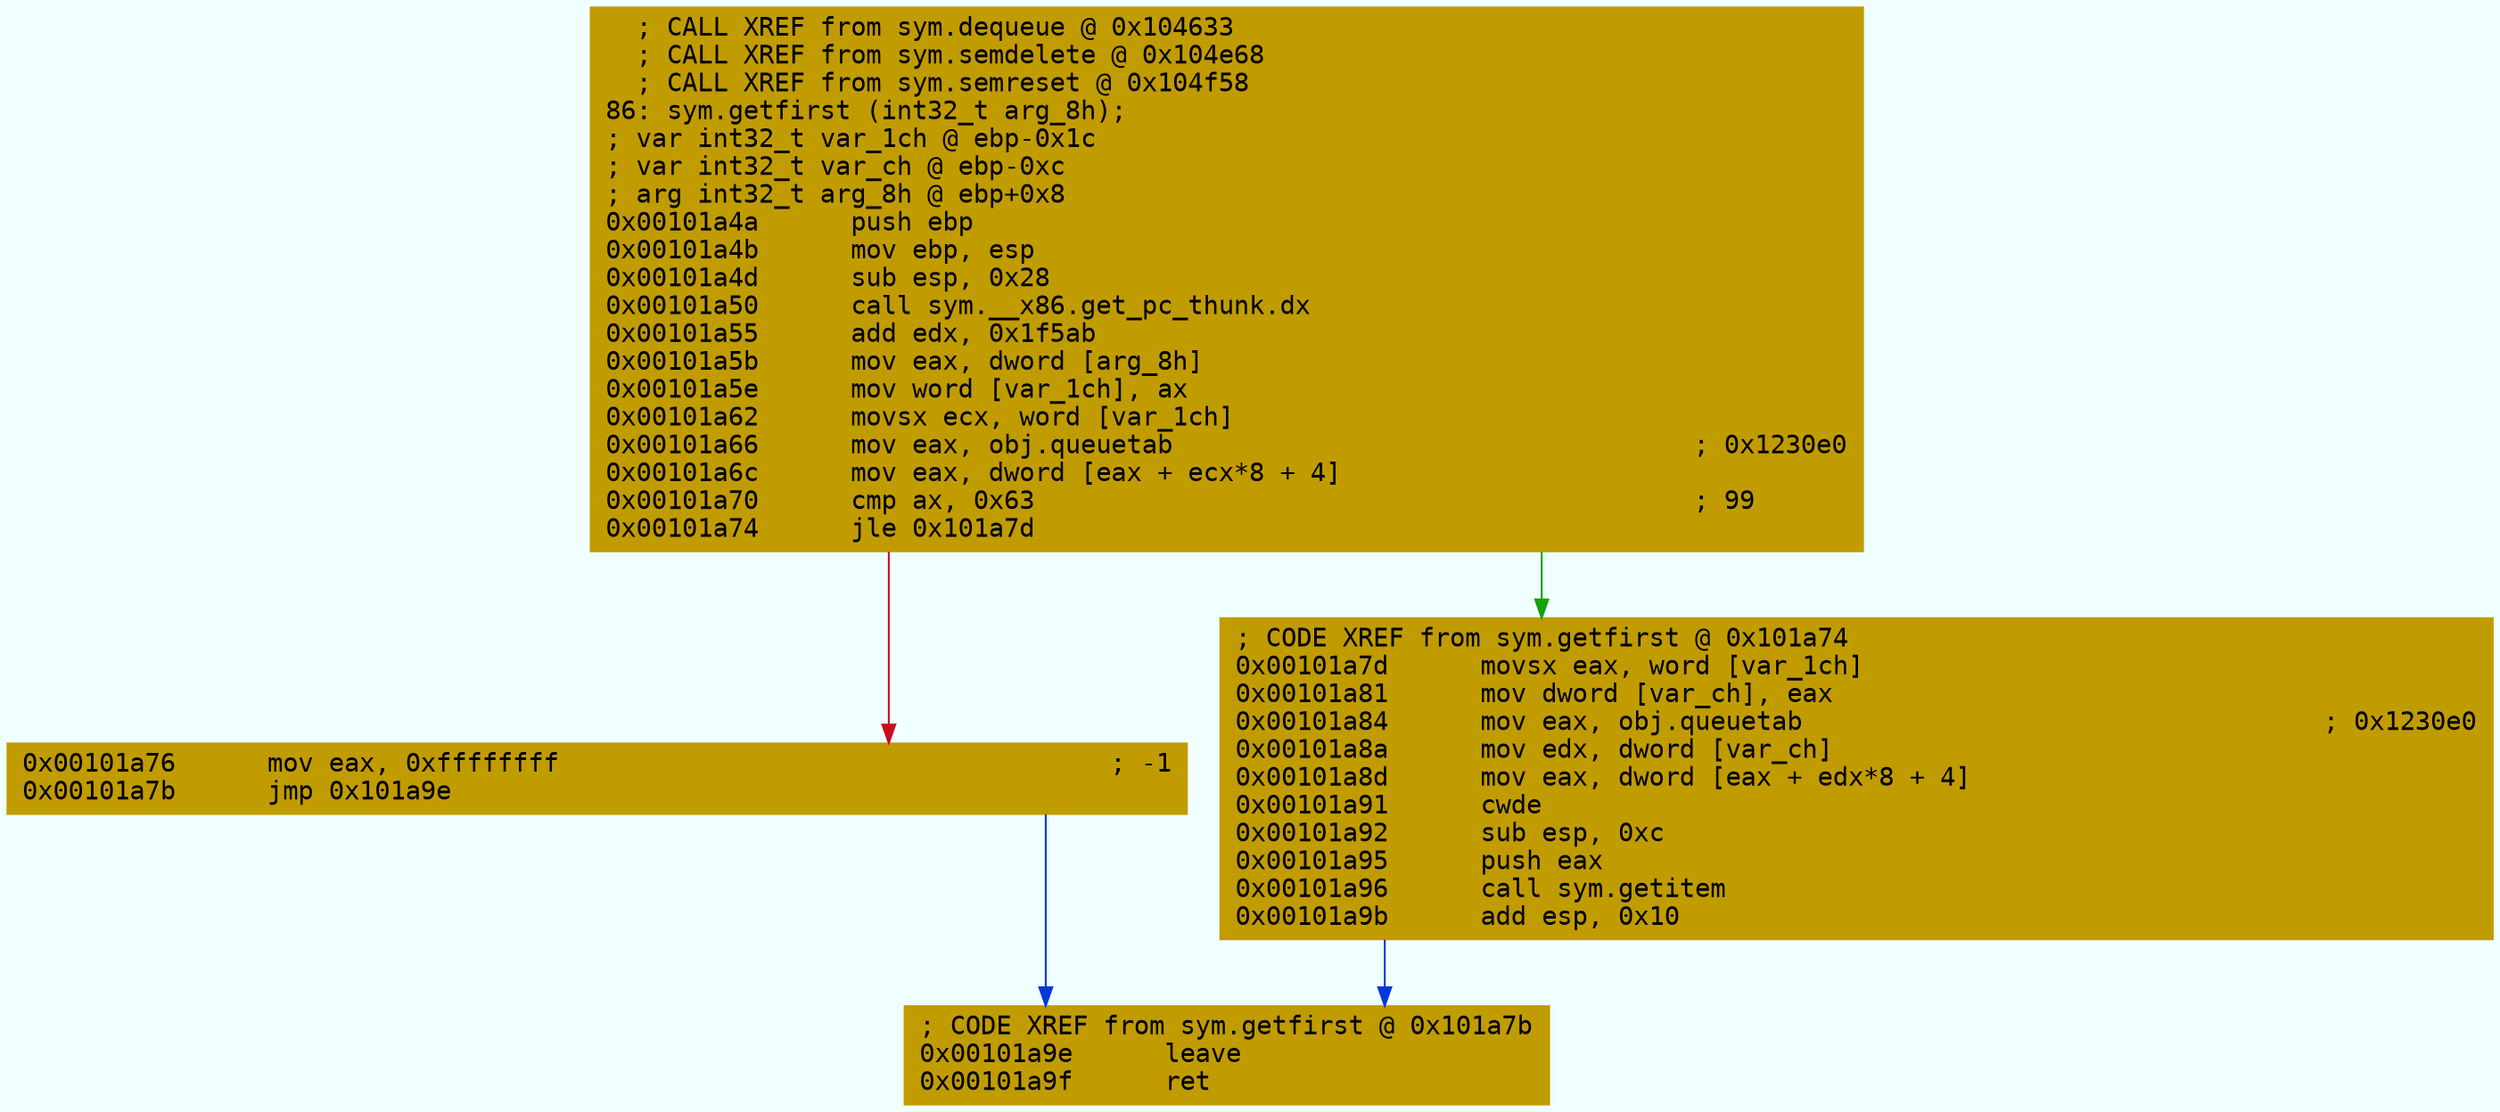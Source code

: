 digraph code {
	graph [bgcolor=azure fontsize=8 fontname="Courier" splines="ortho"];
	node [fillcolor=gray style=filled shape=box];
	edge [arrowhead="normal"];
	"0x00101a4a" [URL="sym.getfirst/0x00101a4a", fillcolor="#c19c00",color="#c19c00", fontname="Courier",label="  ; CALL XREF from sym.dequeue @ 0x104633\l  ; CALL XREF from sym.semdelete @ 0x104e68\l  ; CALL XREF from sym.semreset @ 0x104f58\l86: sym.getfirst (int32_t arg_8h);\l; var int32_t var_1ch @ ebp-0x1c\l; var int32_t var_ch @ ebp-0xc\l; arg int32_t arg_8h @ ebp+0x8\l0x00101a4a      push ebp\l0x00101a4b      mov ebp, esp\l0x00101a4d      sub esp, 0x28\l0x00101a50      call sym.__x86.get_pc_thunk.dx\l0x00101a55      add edx, 0x1f5ab\l0x00101a5b      mov eax, dword [arg_8h]\l0x00101a5e      mov word [var_1ch], ax\l0x00101a62      movsx ecx, word [var_1ch]\l0x00101a66      mov eax, obj.queuetab                                  ; 0x1230e0\l0x00101a6c      mov eax, dword [eax + ecx*8 + 4]\l0x00101a70      cmp ax, 0x63                                           ; 99\l0x00101a74      jle 0x101a7d\l"]
	"0x00101a76" [URL="sym.getfirst/0x00101a76", fillcolor="#c19c00",color="#c19c00", fontname="Courier",label="0x00101a76      mov eax, 0xffffffff                                    ; -1\l0x00101a7b      jmp 0x101a9e\l"]
	"0x00101a7d" [URL="sym.getfirst/0x00101a7d", fillcolor="#c19c00",color="#c19c00", fontname="Courier",label="; CODE XREF from sym.getfirst @ 0x101a74\l0x00101a7d      movsx eax, word [var_1ch]\l0x00101a81      mov dword [var_ch], eax\l0x00101a84      mov eax, obj.queuetab                                  ; 0x1230e0\l0x00101a8a      mov edx, dword [var_ch]\l0x00101a8d      mov eax, dword [eax + edx*8 + 4]\l0x00101a91      cwde\l0x00101a92      sub esp, 0xc\l0x00101a95      push eax\l0x00101a96      call sym.getitem\l0x00101a9b      add esp, 0x10\l"]
	"0x00101a9e" [URL="sym.getfirst/0x00101a9e", fillcolor="#c19c00",color="#c19c00", fontname="Courier",label="; CODE XREF from sym.getfirst @ 0x101a7b\l0x00101a9e      leave\l0x00101a9f      ret\l"]
        "0x00101a4a" -> "0x00101a7d" [color="#13a10e"];
        "0x00101a4a" -> "0x00101a76" [color="#c50f1f"];
        "0x00101a76" -> "0x00101a9e" [color="#0037da"];
        "0x00101a7d" -> "0x00101a9e" [color="#0037da"];
}
